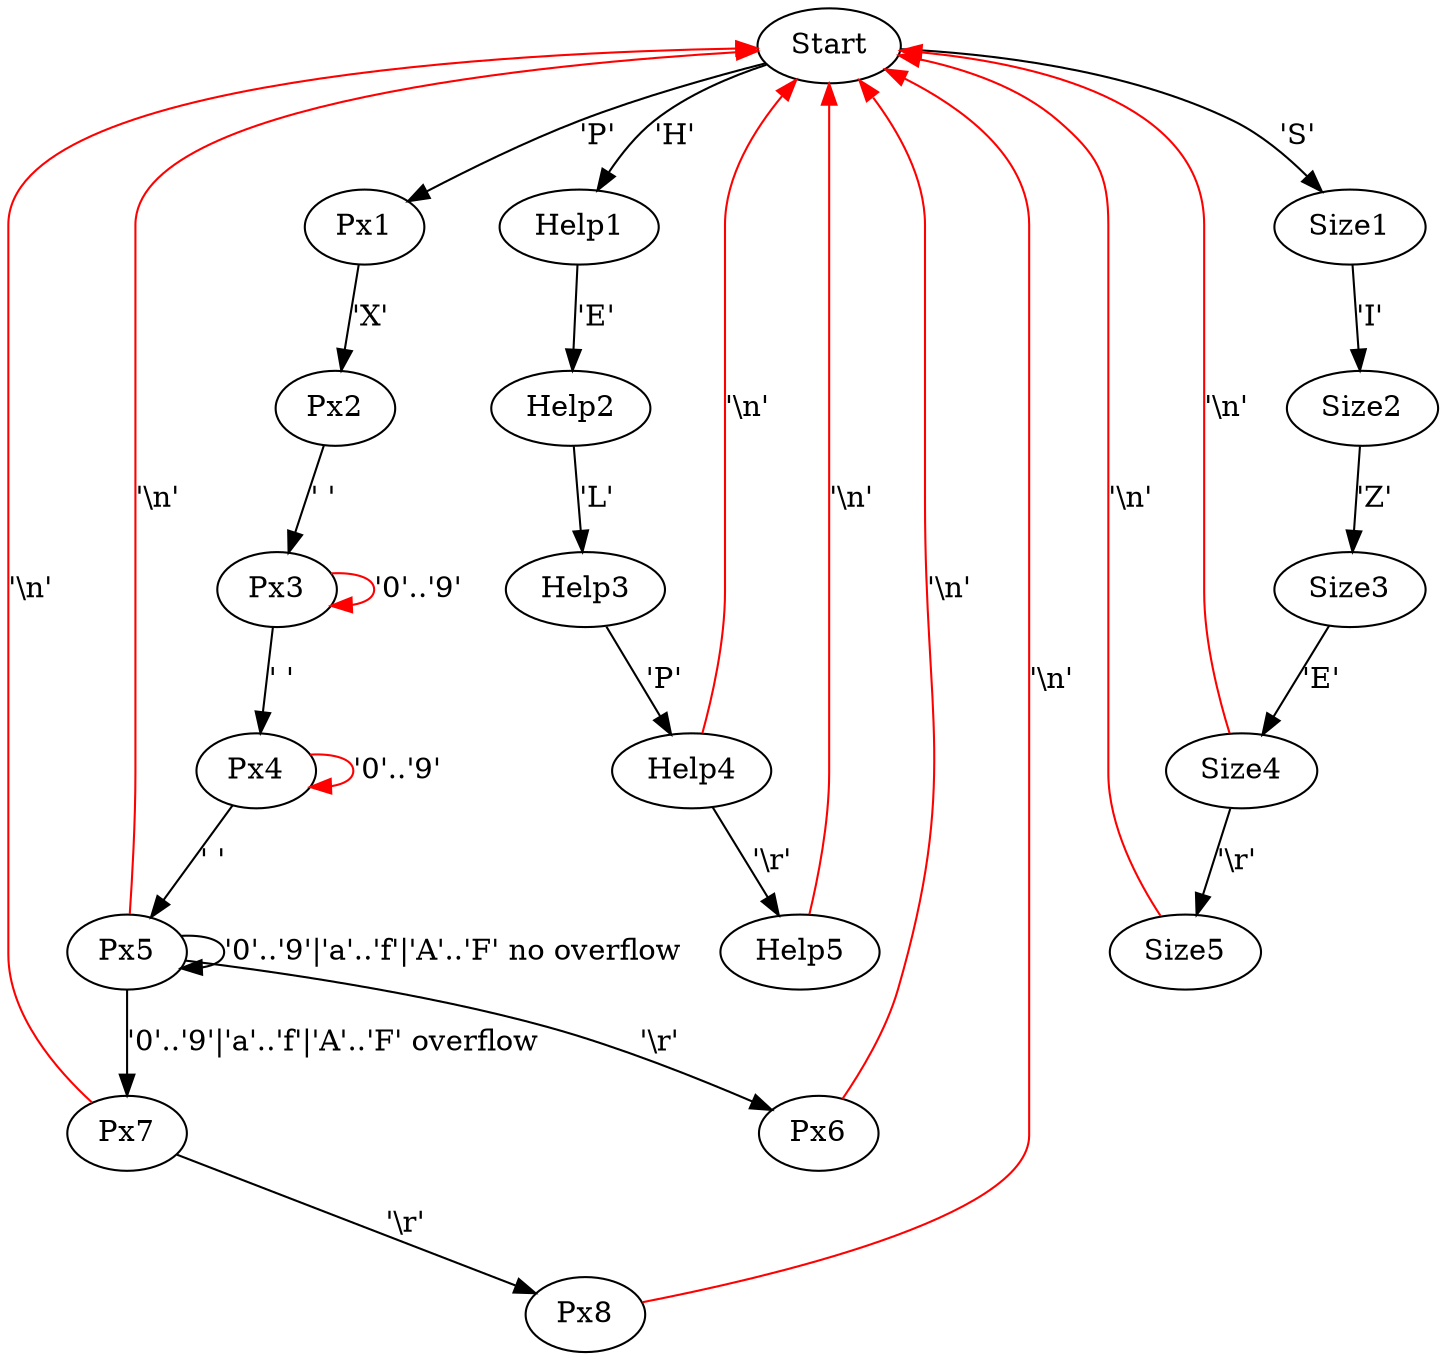 digraph statemach {
	Start -> Px1 [label="'P'"];
	Start -> Size1 [label="'S'"];
	Start -> Help1 [label="'H'"];
	Px1 -> Px2 [label="'X'"];
	Px2 -> Px3 [label="' '"];
	Px6 -> Start [label="'\\n'"] [color="red"];
	Px7 -> Px8 [label="'\\r'"];
	Px7 -> Start [label="'\\n'"] [color="red"];
	Px8 -> Start [label="'\\n'"] [color="red"];
	Help1 -> Help2 [label="'E'"];
	Help2 -> Help3 [label="'L'"];
	Help3 -> Help4 [label="'P'"];
	Help4 -> Start [label="'\\n'"] [color="red"];
	Help4 -> Help5 [label="'\\r'"];
	Help5 -> Start [label="'\\n'"] [color="red"];
	Size1 -> Size2 [label="'I'"];
	Size2 -> Size3 [label="'Z'"];
	Size3 -> Size4 [label="'E'"];
	Size4 -> Start [label="'\\n'"] [color="red"];
	Size4 -> Size5 [label="'\\r'"];
	Size5 -> Start [label="'\\n'"] [color="red"];

	Px3 -> Px3 [label="'0'..'9'"] [color="red"];
	Px3 -> Px4 [label="' '"];
	Px4 -> Px4 [label="'0'..'9'"] [color="red"];
	Px4 -> Px5 [label="' '"];
	Px5 -> Px5 [label="'0'..'9'|'a'..'f'|'A'..'F' no overflow"];
	Px5 -> Start [label="'\\n'"] [color="red"];
	Px5 -> Px6 [label="'\\r'"];
	Px5 -> Px7 [label="'0'..'9'|'a'..'f'|'A'..'F' overflow"];
}
